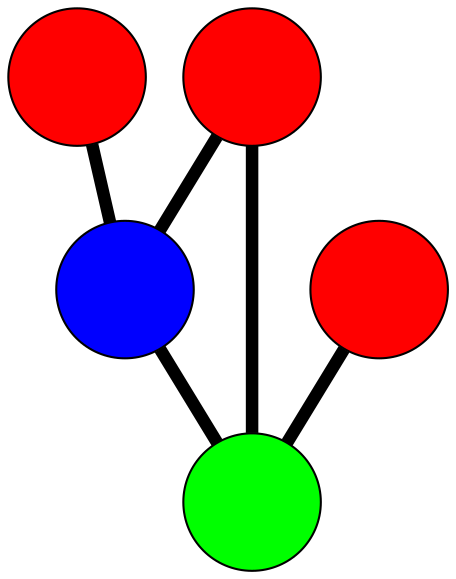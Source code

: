 graph G {
	graph [bb="-105.72,-109.05,166.37,168.21",
		overlap=false,
		sep=0.0,
		splines=true
	];
	node [color=black,
		fixedsize=true,
		fontname="Latin Modern Math",
		fontsize=42,
		height=.92,
		label="\N",
		penwidth=1,
		shape=circle,
		width=.92
	];
	edge [color=black,
		penwidth=6,
		style=bold
	];
	0	 [fillcolor=red,
		height=0.91667,
		label="",
		pos="-62.684,-61.146",
		style=filled,
		width=0.91667];
	3	 [fillcolor=blue,
		height=0.91667,
		label="",
		pos="-35.079,37.994",
		style=filled,
		width=0.91667];
	0 -- 3	 [pos="-53.798,-29.232 -50.646,-17.911 -47.1,-5.1764 -43.949,6.1396"];
	4	 [fillcolor=green,
		height=0.91667,
		label="",
		pos="37.111,-36.013",
		style=filled,
		width=0.91667];
	0 -- 4	 [pos="-30.559,-53.056 -19.163,-50.186 -6.3446,-46.957 5.0462,-44.089"];
	1	 [fillcolor=red,
		height=0.91667,
		label="",
		pos="-72.716,135.21",
		style=filled,
		width=0.91667];
	1 -- 3	 [pos="-60.704,104.19 -56.358,92.961 -51.453,80.29 -47.106,69.061"];
	2	 [fillcolor=red,
		height=0.91667,
		label="",
		pos="133.37,-76.05",
		style=filled,
		width=0.91667];
	2 -- 4	 [pos="102.65,-63.272 91.533,-58.649 78.988,-53.431 67.87,-48.807"];
	3 -- 4	 [pos="-11.841,14.17 -3.5969,5.7194 5.6758,-3.7867 13.916,-12.234"];
}
